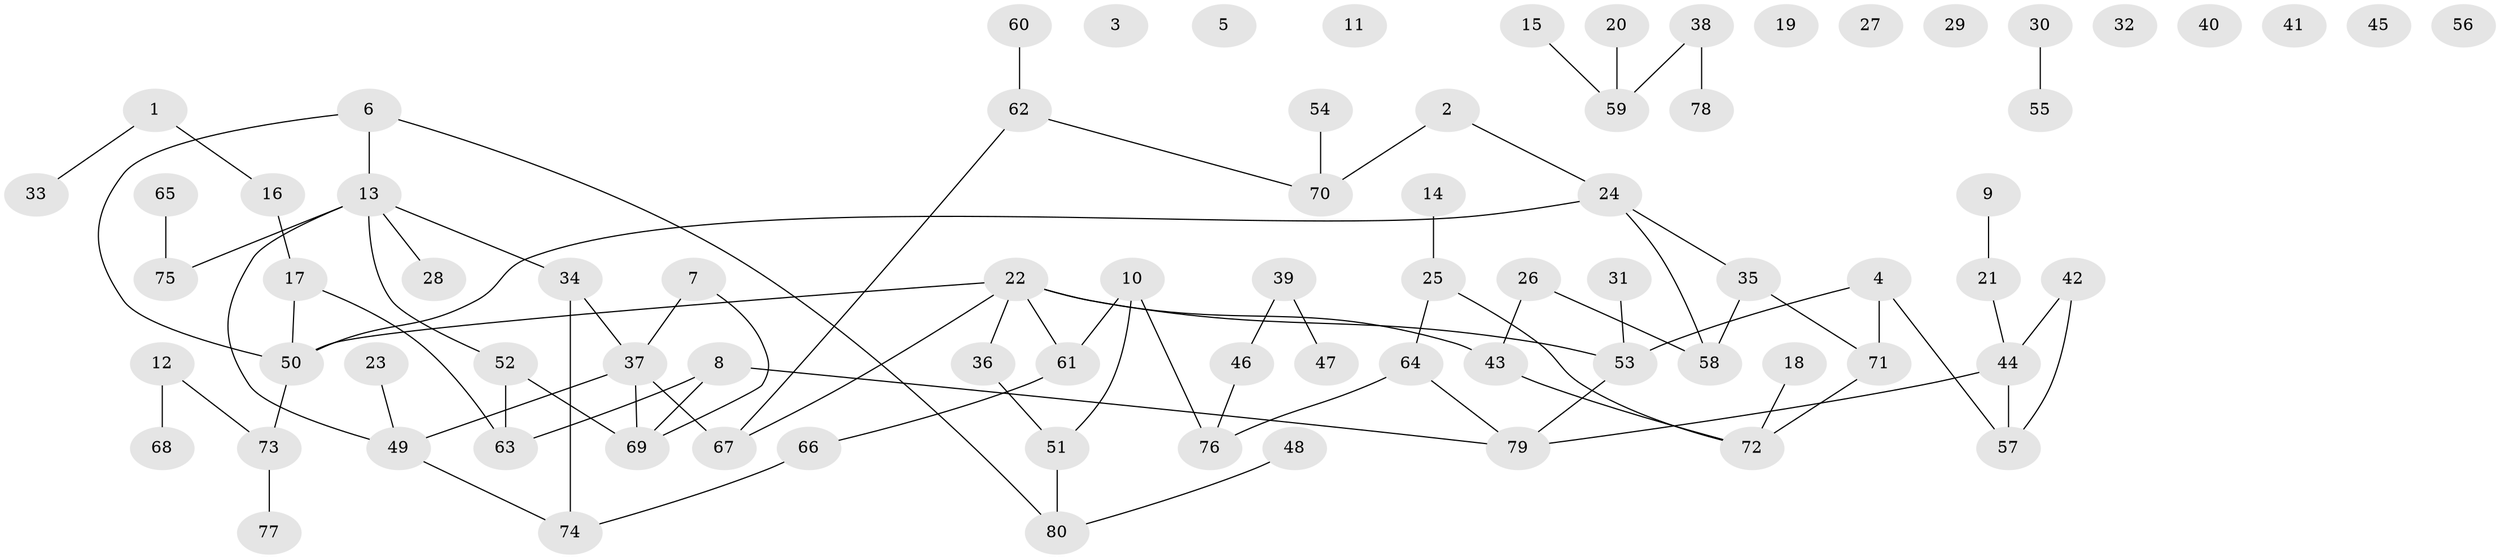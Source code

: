 // coarse degree distribution, {1: 0.2926829268292683, 4: 0.04878048780487805, 0: 0.2926829268292683, 7: 0.024390243902439025, 8: 0.024390243902439025, 2: 0.07317073170731707, 5: 0.04878048780487805, 3: 0.12195121951219512, 6: 0.07317073170731707}
// Generated by graph-tools (version 1.1) at 2025/16/03/04/25 18:16:26]
// undirected, 80 vertices, 86 edges
graph export_dot {
graph [start="1"]
  node [color=gray90,style=filled];
  1;
  2;
  3;
  4;
  5;
  6;
  7;
  8;
  9;
  10;
  11;
  12;
  13;
  14;
  15;
  16;
  17;
  18;
  19;
  20;
  21;
  22;
  23;
  24;
  25;
  26;
  27;
  28;
  29;
  30;
  31;
  32;
  33;
  34;
  35;
  36;
  37;
  38;
  39;
  40;
  41;
  42;
  43;
  44;
  45;
  46;
  47;
  48;
  49;
  50;
  51;
  52;
  53;
  54;
  55;
  56;
  57;
  58;
  59;
  60;
  61;
  62;
  63;
  64;
  65;
  66;
  67;
  68;
  69;
  70;
  71;
  72;
  73;
  74;
  75;
  76;
  77;
  78;
  79;
  80;
  1 -- 16;
  1 -- 33;
  2 -- 24;
  2 -- 70;
  4 -- 53;
  4 -- 57;
  4 -- 71;
  6 -- 13;
  6 -- 50;
  6 -- 80;
  7 -- 37;
  7 -- 69;
  8 -- 63;
  8 -- 69;
  8 -- 79;
  9 -- 21;
  10 -- 51;
  10 -- 61;
  10 -- 76;
  12 -- 68;
  12 -- 73;
  13 -- 28;
  13 -- 34;
  13 -- 49;
  13 -- 52;
  13 -- 75;
  14 -- 25;
  15 -- 59;
  16 -- 17;
  17 -- 50;
  17 -- 63;
  18 -- 72;
  20 -- 59;
  21 -- 44;
  22 -- 36;
  22 -- 43;
  22 -- 50;
  22 -- 53;
  22 -- 61;
  22 -- 67;
  23 -- 49;
  24 -- 35;
  24 -- 50;
  24 -- 58;
  25 -- 64;
  25 -- 72;
  26 -- 43;
  26 -- 58;
  30 -- 55;
  31 -- 53;
  34 -- 37;
  34 -- 74;
  35 -- 58;
  35 -- 71;
  36 -- 51;
  37 -- 49;
  37 -- 67;
  37 -- 69;
  38 -- 59;
  38 -- 78;
  39 -- 46;
  39 -- 47;
  42 -- 44;
  42 -- 57;
  43 -- 72;
  44 -- 57;
  44 -- 79;
  46 -- 76;
  48 -- 80;
  49 -- 74;
  50 -- 73;
  51 -- 80;
  52 -- 63;
  52 -- 69;
  53 -- 79;
  54 -- 70;
  60 -- 62;
  61 -- 66;
  62 -- 67;
  62 -- 70;
  64 -- 76;
  64 -- 79;
  65 -- 75;
  66 -- 74;
  71 -- 72;
  73 -- 77;
}
